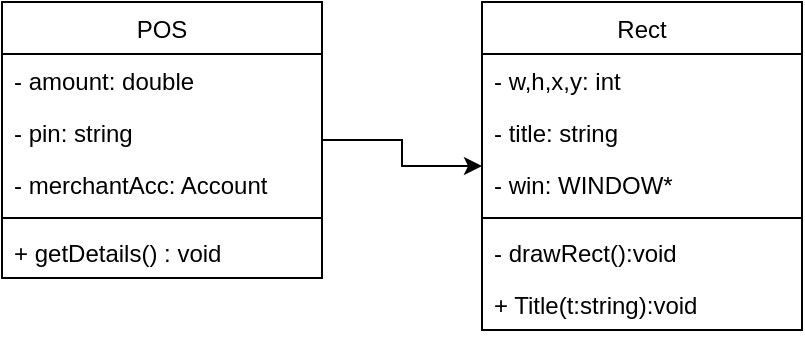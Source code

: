 <mxfile version="13.3.5" type="device"><diagram id="mFxJUDU3E3ajpNw8lpQI" name="Page-1"><mxGraphModel dx="1086" dy="806" grid="1" gridSize="10" guides="1" tooltips="1" connect="1" arrows="1" fold="1" page="1" pageScale="1" pageWidth="827" pageHeight="1169" math="0" shadow="0"><root><mxCell id="0"/><mxCell id="1" parent="0"/><mxCell id="ZMxn4BxHgA662P6dQ0r0-6" value="" style="edgeStyle=orthogonalEdgeStyle;rounded=0;orthogonalLoop=1;jettySize=auto;html=1;" parent="1" source="ZPsO4Jwc8PbIZavWLQr4-1" target="ZMxn4BxHgA662P6dQ0r0-1" edge="1"><mxGeometry relative="1" as="geometry"/></mxCell><mxCell id="ZPsO4Jwc8PbIZavWLQr4-1" value="POS" style="swimlane;fontStyle=0;align=center;verticalAlign=top;childLayout=stackLayout;horizontal=1;startSize=26;horizontalStack=0;resizeParent=1;resizeLast=0;collapsible=1;marginBottom=0;rounded=0;shadow=0;strokeWidth=1;" parent="1" vertex="1"><mxGeometry x="60" y="120" width="160" height="138" as="geometry"><mxRectangle x="230" y="140" width="160" height="26" as="alternateBounds"/></mxGeometry></mxCell><mxCell id="ZMxn4BxHgA662P6dQ0r0-12" value="- amount: double" style="text;align=left;verticalAlign=top;spacingLeft=4;spacingRight=4;overflow=hidden;rotatable=0;points=[[0,0.5],[1,0.5]];portConstraint=eastwest;rounded=0;shadow=0;html=0;" parent="ZPsO4Jwc8PbIZavWLQr4-1" vertex="1"><mxGeometry y="26" width="160" height="26" as="geometry"/></mxCell><mxCell id="ZPsO4Jwc8PbIZavWLQr4-2" value="- pin: string" style="text;align=left;verticalAlign=top;spacingLeft=4;spacingRight=4;overflow=hidden;rotatable=0;points=[[0,0.5],[1,0.5]];portConstraint=eastwest;rounded=0;shadow=0;html=0;" parent="ZPsO4Jwc8PbIZavWLQr4-1" vertex="1"><mxGeometry y="52" width="160" height="26" as="geometry"/></mxCell><mxCell id="ZPsO4Jwc8PbIZavWLQr4-3" value="- merchantAcc: Account" style="text;align=left;verticalAlign=top;spacingLeft=4;spacingRight=4;overflow=hidden;rotatable=0;points=[[0,0.5],[1,0.5]];portConstraint=eastwest;rounded=0;shadow=0;html=0;" parent="ZPsO4Jwc8PbIZavWLQr4-1" vertex="1"><mxGeometry y="78" width="160" height="26" as="geometry"/></mxCell><mxCell id="ZPsO4Jwc8PbIZavWLQr4-4" value="" style="line;html=1;strokeWidth=1;align=left;verticalAlign=middle;spacingTop=-1;spacingLeft=3;spacingRight=3;rotatable=0;labelPosition=right;points=[];portConstraint=eastwest;" parent="ZPsO4Jwc8PbIZavWLQr4-1" vertex="1"><mxGeometry y="104" width="160" height="8" as="geometry"/></mxCell><mxCell id="ZPsO4Jwc8PbIZavWLQr4-5" value="+ getDetails() : void" style="text;align=left;verticalAlign=top;spacingLeft=4;spacingRight=4;overflow=hidden;rotatable=0;points=[[0,0.5],[1,0.5]];portConstraint=eastwest;" parent="ZPsO4Jwc8PbIZavWLQr4-1" vertex="1"><mxGeometry y="112" width="160" height="26" as="geometry"/></mxCell><mxCell id="ZMxn4BxHgA662P6dQ0r0-1" value="Rect" style="swimlane;fontStyle=0;align=center;verticalAlign=top;childLayout=stackLayout;horizontal=1;startSize=26;horizontalStack=0;resizeParent=1;resizeLast=0;collapsible=1;marginBottom=0;rounded=0;shadow=0;strokeWidth=1;" parent="1" vertex="1"><mxGeometry x="300" y="120" width="160" height="164" as="geometry"><mxRectangle x="230" y="140" width="160" height="26" as="alternateBounds"/></mxGeometry></mxCell><mxCell id="ZMxn4BxHgA662P6dQ0r0-2" value="- w,h,x,y: int" style="text;align=left;verticalAlign=top;spacingLeft=4;spacingRight=4;overflow=hidden;rotatable=0;points=[[0,0.5],[1,0.5]];portConstraint=eastwest;rounded=0;shadow=0;html=0;" parent="ZMxn4BxHgA662P6dQ0r0-1" vertex="1"><mxGeometry y="26" width="160" height="26" as="geometry"/></mxCell><mxCell id="ZMxn4BxHgA662P6dQ0r0-7" value="- title: string" style="text;align=left;verticalAlign=top;spacingLeft=4;spacingRight=4;overflow=hidden;rotatable=0;points=[[0,0.5],[1,0.5]];portConstraint=eastwest;rounded=0;shadow=0;html=0;" parent="ZMxn4BxHgA662P6dQ0r0-1" vertex="1"><mxGeometry y="52" width="160" height="26" as="geometry"/></mxCell><mxCell id="ZMxn4BxHgA662P6dQ0r0-8" value="- win: WINDOW*" style="text;align=left;verticalAlign=top;spacingLeft=4;spacingRight=4;overflow=hidden;rotatable=0;points=[[0,0.5],[1,0.5]];portConstraint=eastwest;rounded=0;shadow=0;html=0;" parent="ZMxn4BxHgA662P6dQ0r0-1" vertex="1"><mxGeometry y="78" width="160" height="26" as="geometry"/></mxCell><mxCell id="ZMxn4BxHgA662P6dQ0r0-4" value="" style="line;html=1;strokeWidth=1;align=left;verticalAlign=middle;spacingTop=-1;spacingLeft=3;spacingRight=3;rotatable=0;labelPosition=right;points=[];portConstraint=eastwest;" parent="ZMxn4BxHgA662P6dQ0r0-1" vertex="1"><mxGeometry y="104" width="160" height="8" as="geometry"/></mxCell><mxCell id="ZMxn4BxHgA662P6dQ0r0-5" value="- drawRect():void" style="text;align=left;verticalAlign=top;spacingLeft=4;spacingRight=4;overflow=hidden;rotatable=0;points=[[0,0.5],[1,0.5]];portConstraint=eastwest;" parent="ZMxn4BxHgA662P6dQ0r0-1" vertex="1"><mxGeometry y="112" width="160" height="26" as="geometry"/></mxCell><mxCell id="ZMxn4BxHgA662P6dQ0r0-9" value="+ Title(t:string):void" style="text;align=left;verticalAlign=top;spacingLeft=4;spacingRight=4;overflow=hidden;rotatable=0;points=[[0,0.5],[1,0.5]];portConstraint=eastwest;" parent="ZMxn4BxHgA662P6dQ0r0-1" vertex="1"><mxGeometry y="138" width="160" height="26" as="geometry"/></mxCell></root></mxGraphModel></diagram></mxfile>
